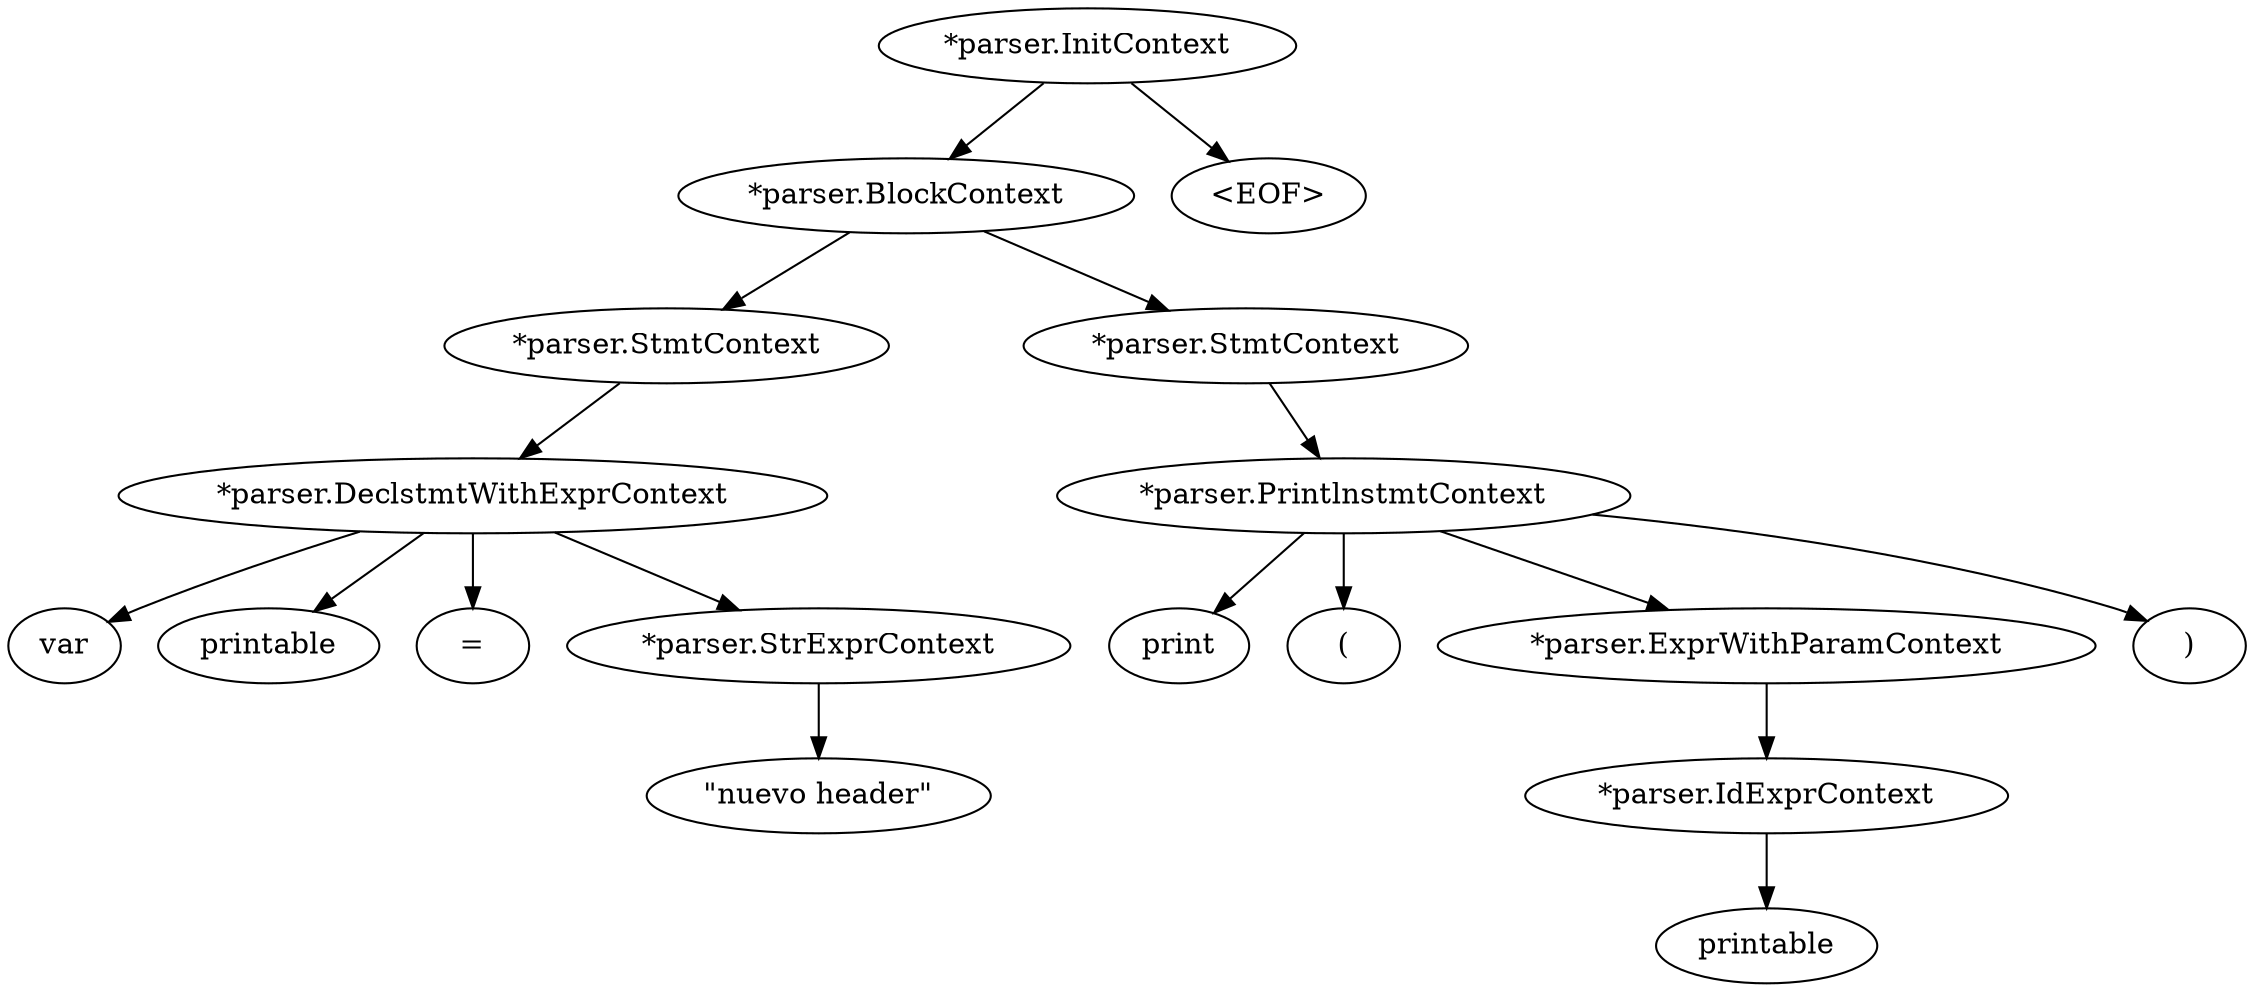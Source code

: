 digraph {
  Node0 [label="*parser.InitContext"];
  Node1 [label="*parser.BlockContext"];
  Node2 [label="*parser.StmtContext"];
  Node3 [label="*parser.DeclstmtWithExprContext"];
  Node4 [label="var"];
  Node3 -> Node4;
  Node5 [label="printable"];
  Node3 -> Node5;
  Node6 [label="="];
  Node3 -> Node6;
  Node7 [label="*parser.StrExprContext"];
  Node8 [label="\"nuevo header\""];
  Node7 -> Node8;
  Node3 -> Node7;
  Node2 -> Node3;
  Node1 -> Node2;
  Node9 [label="*parser.StmtContext"];
  Node10 [label="*parser.PrintlnstmtContext"];
  Node11 [label="print"];
  Node10 -> Node11;
  Node12 [label="("];
  Node10 -> Node12;
  Node13 [label="*parser.ExprWithParamContext"];
  Node14 [label="*parser.IdExprContext"];
  Node15 [label="printable"];
  Node14 -> Node15;
  Node13 -> Node14;
  Node10 -> Node13;
  Node16 [label=")"];
  Node10 -> Node16;
  Node9 -> Node10;
  Node1 -> Node9;
  Node0 -> Node1;
  Node17 [label="<EOF>"];
  Node0 -> Node17;
}
